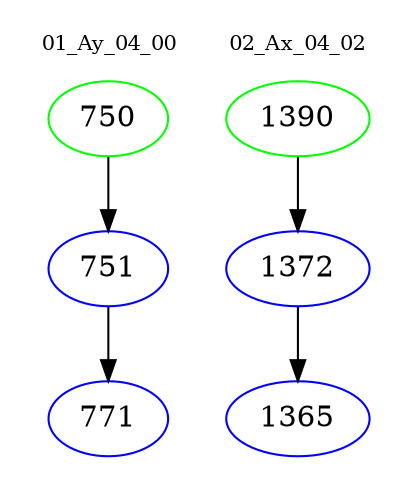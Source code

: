 digraph{
subgraph cluster_0 {
color = white
label = "01_Ay_04_00";
fontsize=10;
T0_750 [label="750", color="green"]
T0_750 -> T0_751 [color="black"]
T0_751 [label="751", color="blue"]
T0_751 -> T0_771 [color="black"]
T0_771 [label="771", color="blue"]
}
subgraph cluster_1 {
color = white
label = "02_Ax_04_02";
fontsize=10;
T1_1390 [label="1390", color="green"]
T1_1390 -> T1_1372 [color="black"]
T1_1372 [label="1372", color="blue"]
T1_1372 -> T1_1365 [color="black"]
T1_1365 [label="1365", color="blue"]
}
}
